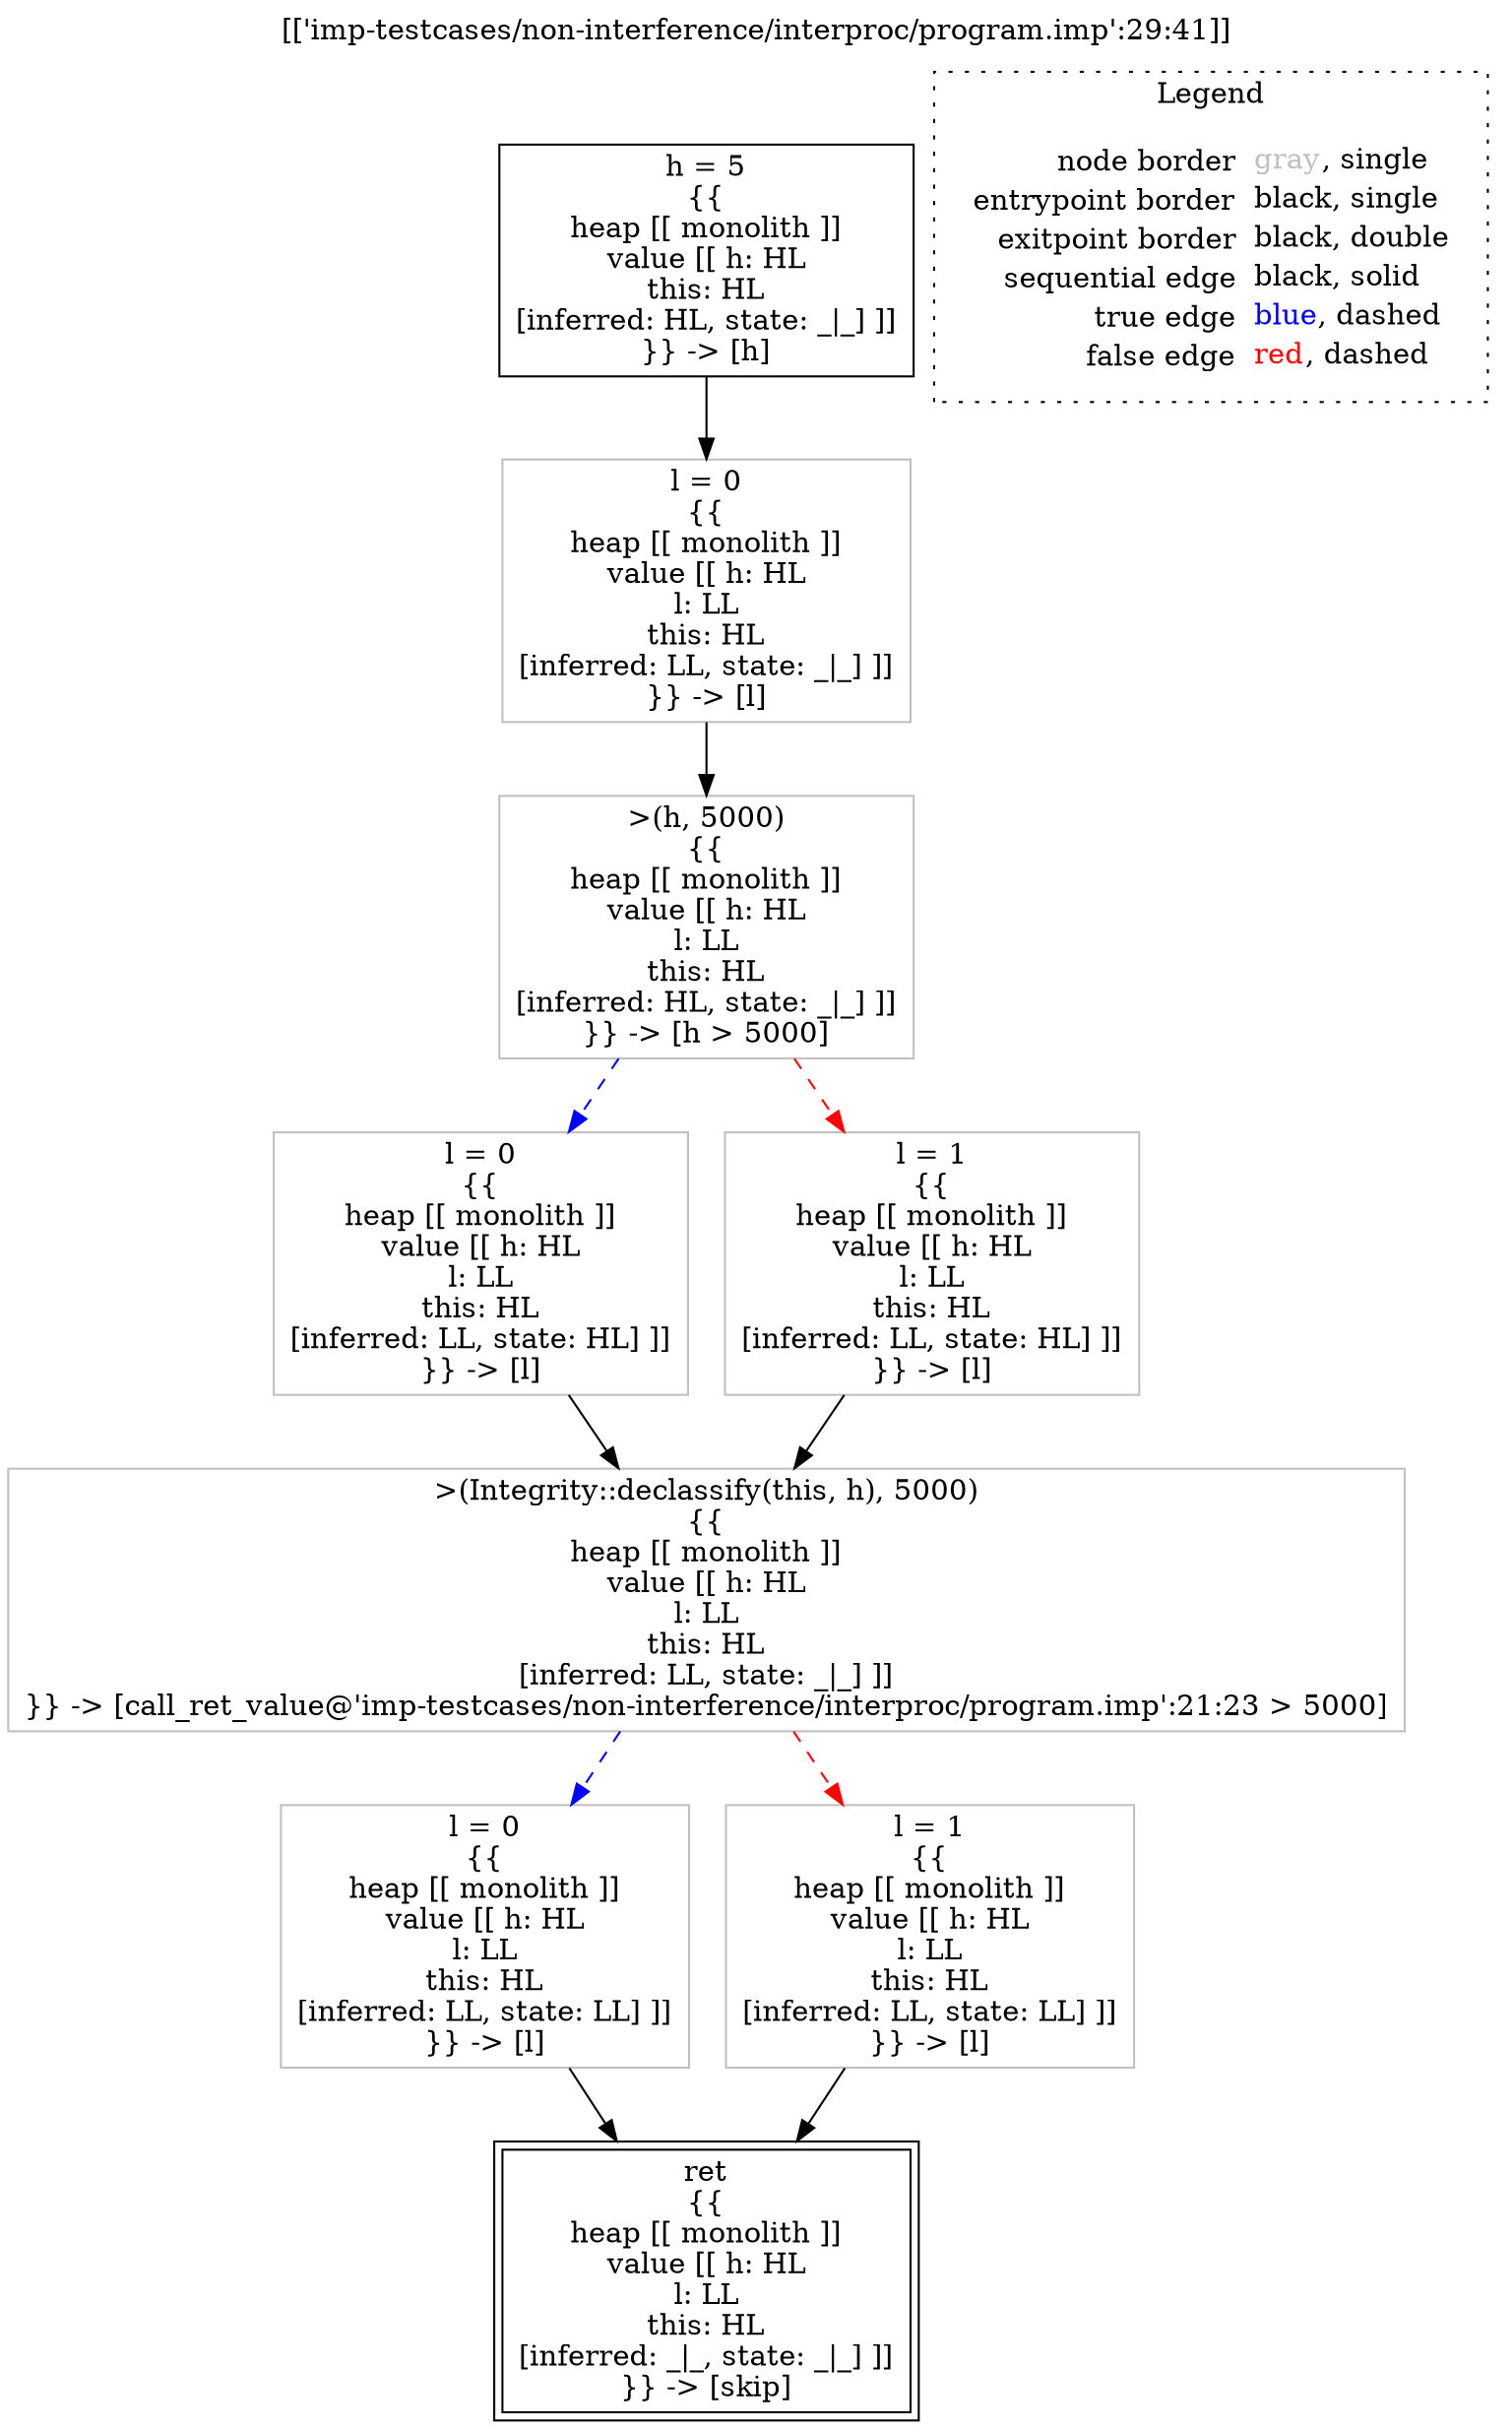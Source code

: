 digraph {
	labelloc="t";
	label="[['imp-testcases/non-interference/interproc/program.imp':29:41]]";
	"node0" [shape="rect",color="black",label=<h = 5<BR/>{{<BR/>heap [[ monolith ]]<BR/>value [[ h: HL<BR/>this: HL<BR/>[inferred: HL, state: _|_] ]]<BR/>}} -&gt; [h]>];
	"node1" [shape="rect",color="gray",label=<l = 0<BR/>{{<BR/>heap [[ monolith ]]<BR/>value [[ h: HL<BR/>l: LL<BR/>this: HL<BR/>[inferred: LL, state: _|_] ]]<BR/>}} -&gt; [l]>];
	"node2" [shape="rect",color="black",peripheries="2",label=<ret<BR/>{{<BR/>heap [[ monolith ]]<BR/>value [[ h: HL<BR/>l: LL<BR/>this: HL<BR/>[inferred: _|_, state: _|_] ]]<BR/>}} -&gt; [skip]>];
	"node3" [shape="rect",color="gray",label=<&gt;(Integrity::declassify(this, h), 5000)<BR/>{{<BR/>heap [[ monolith ]]<BR/>value [[ h: HL<BR/>l: LL<BR/>this: HL<BR/>[inferred: LL, state: _|_] ]]<BR/>}} -&gt; [call_ret_value@'imp-testcases/non-interference/interproc/program.imp':21:23 &gt; 5000]>];
	"node4" [shape="rect",color="gray",label=<l = 0<BR/>{{<BR/>heap [[ monolith ]]<BR/>value [[ h: HL<BR/>l: LL<BR/>this: HL<BR/>[inferred: LL, state: HL] ]]<BR/>}} -&gt; [l]>];
	"node5" [shape="rect",color="gray",label=<&gt;(h, 5000)<BR/>{{<BR/>heap [[ monolith ]]<BR/>value [[ h: HL<BR/>l: LL<BR/>this: HL<BR/>[inferred: HL, state: _|_] ]]<BR/>}} -&gt; [h &gt; 5000]>];
	"node6" [shape="rect",color="gray",label=<l = 1<BR/>{{<BR/>heap [[ monolith ]]<BR/>value [[ h: HL<BR/>l: LL<BR/>this: HL<BR/>[inferred: LL, state: HL] ]]<BR/>}} -&gt; [l]>];
	"node7" [shape="rect",color="gray",label=<l = 0<BR/>{{<BR/>heap [[ monolith ]]<BR/>value [[ h: HL<BR/>l: LL<BR/>this: HL<BR/>[inferred: LL, state: LL] ]]<BR/>}} -&gt; [l]>];
	"node8" [shape="rect",color="gray",label=<l = 1<BR/>{{<BR/>heap [[ monolith ]]<BR/>value [[ h: HL<BR/>l: LL<BR/>this: HL<BR/>[inferred: LL, state: LL] ]]<BR/>}} -&gt; [l]>];
	"node1" -> "node5" [color="black"];
	"node3" -> "node7" [color="blue",style="dashed"];
	"node3" -> "node8" [color="red",style="dashed"];
	"node4" -> "node3" [color="black"];
	"node5" -> "node4" [color="blue",style="dashed"];
	"node5" -> "node6" [color="red",style="dashed"];
	"node6" -> "node3" [color="black"];
	"node0" -> "node1" [color="black"];
	"node7" -> "node2" [color="black"];
	"node8" -> "node2" [color="black"];
subgraph cluster_legend {
	label="Legend";
	style=dotted;
	node [shape=plaintext];
	"legend" [label=<<table border="0" cellpadding="2" cellspacing="0" cellborder="0"><tr><td align="right">node border&nbsp;</td><td align="left"><font color="gray">gray</font>, single</td></tr><tr><td align="right">entrypoint border&nbsp;</td><td align="left"><font color="black">black</font>, single</td></tr><tr><td align="right">exitpoint border&nbsp;</td><td align="left"><font color="black">black</font>, double</td></tr><tr><td align="right">sequential edge&nbsp;</td><td align="left"><font color="black">black</font>, solid</td></tr><tr><td align="right">true edge&nbsp;</td><td align="left"><font color="blue">blue</font>, dashed</td></tr><tr><td align="right">false edge&nbsp;</td><td align="left"><font color="red">red</font>, dashed</td></tr></table>>];
}

}
